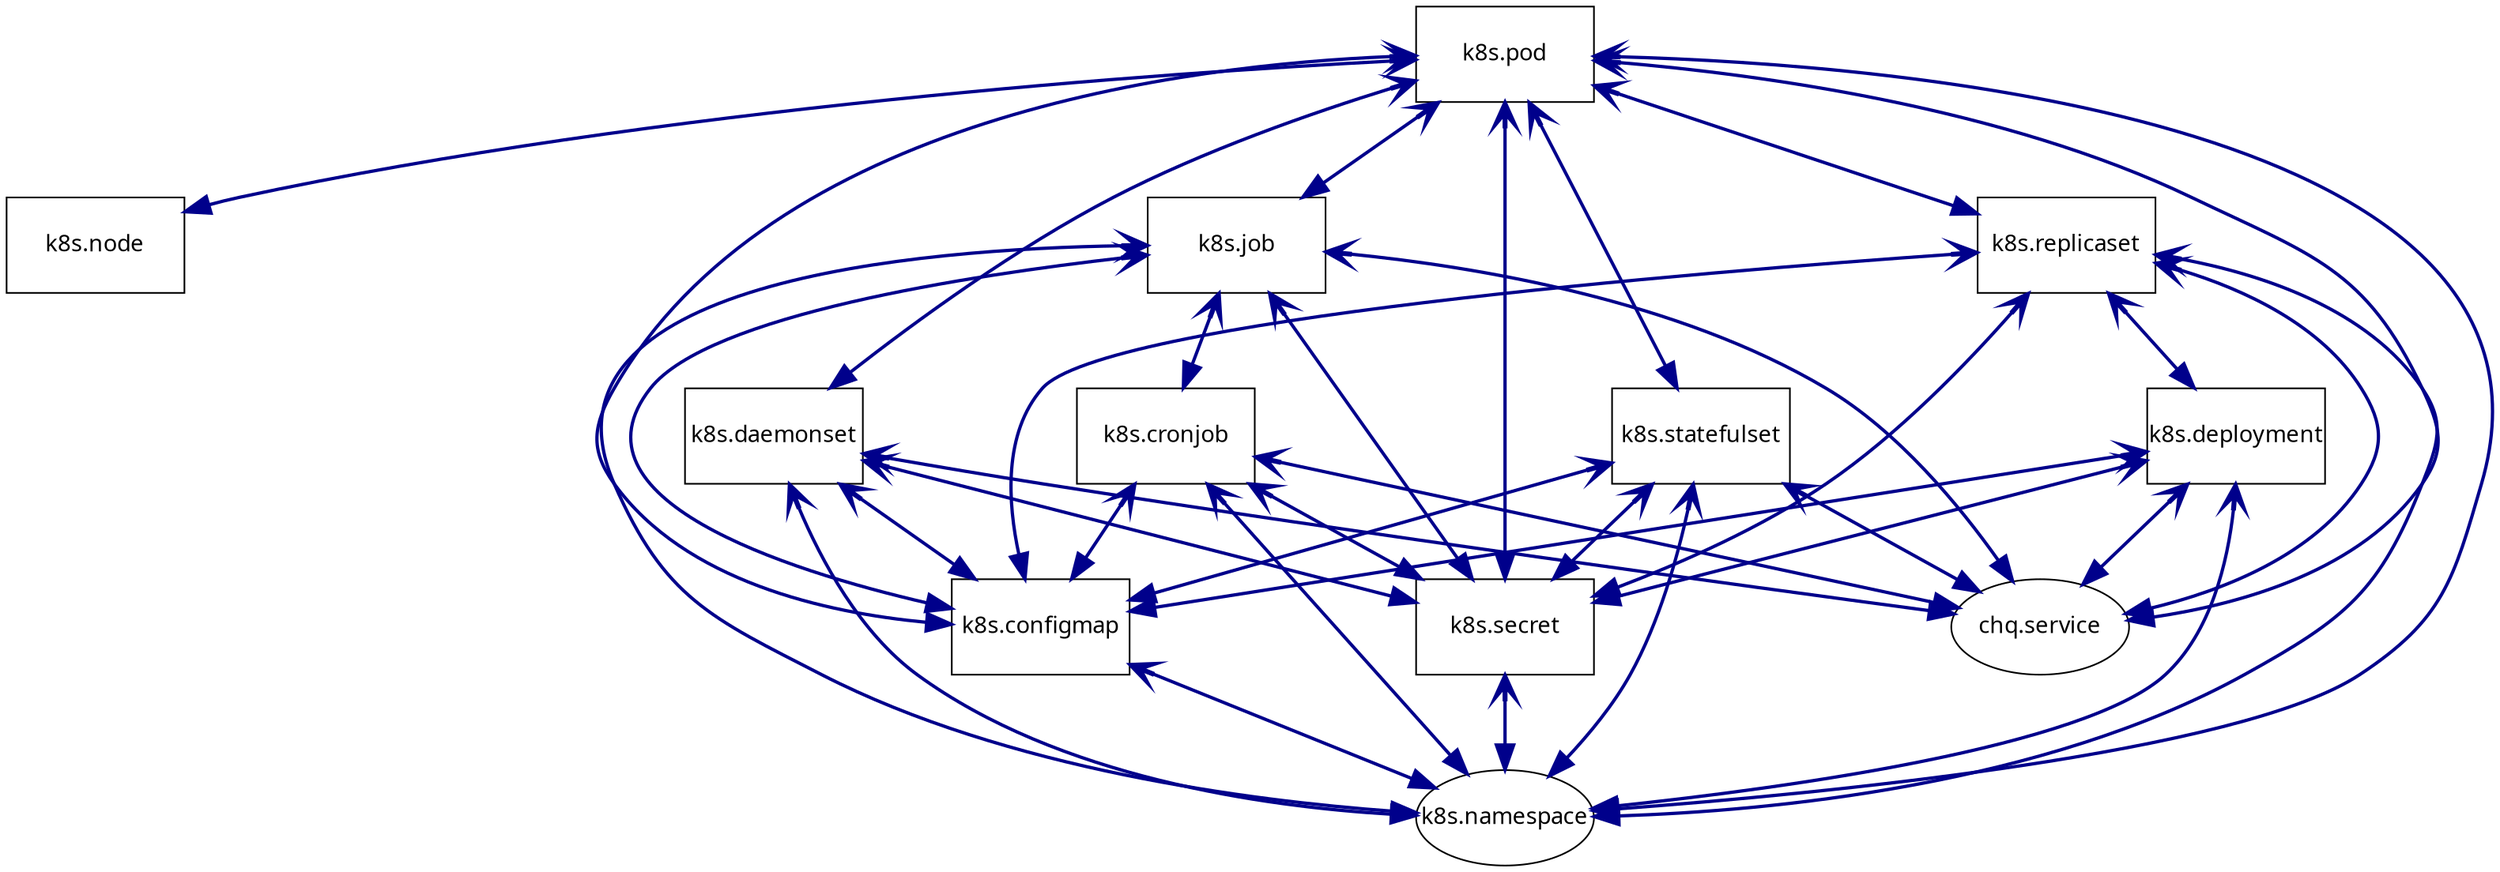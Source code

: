digraph G {
  overlap=false;
  fontname="sans-serif";
  nodesep=0.6;
  ranksep=0.8;
  node [fontname="sans-serif", width=1.5, height=0.8, fixedsize=true];
  edge [fontname="sans-serif", penwidth=2, arrowsize=1.5];

  "k8s.node" [shape=rectangle];
  "k8s.pod" [shape=rectangle];
  "k8s.deployment" [shape=rectangle];
  "k8s.daemonset" [shape=rectangle];
  "k8s.job" [shape=rectangle];
  "k8s.cronjob" [shape=rectangle];
  "k8s.configmap" [shape=rectangle];
  "k8s.namespace" [shape=ellipse];
  "chq.service" [shape=ellipse];
  "k8s.replicaset" [shape=rectangle];
  "k8s.statefulset" [shape=rectangle];
  "k8s.secret" [shape=rectangle];

  "k8s.daemonset" -> "chq.service" [label="", dir=both, arrowhead=normal, arrowtail=vee, color=darkblue, fontsize=10];
  "k8s.daemonset" -> "k8s.namespace" [label="", dir=both, arrowhead=normal, arrowtail=vee, color=darkblue, fontsize=10];
  "k8s.pod" -> "k8s.daemonset" [label="", dir=both, arrowhead=normal, arrowtail=vee, color=darkblue, fontsize=10];
  "k8s.deployment" -> "k8s.configmap" [label="", dir=both, arrowhead=normal, arrowtail=vee, color=darkblue, fontsize=10];
  "k8s.deployment" -> "chq.service" [label="", dir=both, arrowhead=normal, arrowtail=vee, color=darkblue, fontsize=10];
  "k8s.daemonset" -> "k8s.secret" [label="", dir=both, arrowhead=normal, arrowtail=vee, color=darkblue, fontsize=10];
  "k8s.pod" -> "k8s.node" [label="", dir=both, arrowhead=normal, arrowtail=vee, color=darkblue, fontsize=10];
  "k8s.replicaset" -> "k8s.deployment" [label="", dir=both, arrowhead=normal, arrowtail=vee, color=darkblue, fontsize=10];
  "k8s.statefulset" -> "chq.service" [label="", dir=both, arrowhead=normal, arrowtail=vee, color=darkblue, fontsize=10];
  "k8s.pod" -> "k8s.replicaset" [label="", dir=both, arrowhead=normal, arrowtail=vee, color=darkblue, fontsize=10];
  "k8s.replicaset" -> "k8s.configmap" [label="", dir=both, arrowhead=normal, arrowtail=vee, color=darkblue, fontsize=10];
  "k8s.deployment" -> "k8s.namespace" [label="", dir=both, arrowhead=normal, arrowtail=vee, color=darkblue, fontsize=10];
  "k8s.job" -> "k8s.namespace" [label="", dir=both, arrowhead=normal, arrowtail=vee, color=darkblue, fontsize=10];
  "k8s.cronjob" -> "k8s.configmap" [label="", dir=both, arrowhead=normal, arrowtail=vee, color=darkblue, fontsize=10];
  "k8s.cronjob" -> "chq.service" [label="", dir=both, arrowhead=normal, arrowtail=vee, color=darkblue, fontsize=10];
  "k8s.replicaset" -> "chq.service" [label="", dir=both, arrowhead=normal, arrowtail=vee, color=darkblue, fontsize=10];
  "k8s.replicaset" -> "k8s.namespace" [label="", dir=both, arrowhead=normal, arrowtail=vee, color=darkblue, fontsize=10];
  "k8s.statefulset" -> "k8s.namespace" [label="", dir=both, arrowhead=normal, arrowtail=vee, color=darkblue, fontsize=10];
  "k8s.daemonset" -> "k8s.configmap" [label="", dir=both, arrowhead=normal, arrowtail=vee, color=darkblue, fontsize=10];
  "k8s.pod" -> "chq.service" [label="", dir=both, arrowhead=normal, arrowtail=vee, color=darkblue, fontsize=10];
  "k8s.pod" -> "k8s.namespace" [label="", dir=both, arrowhead=normal, arrowtail=vee, color=darkblue, fontsize=10];
  "k8s.replicaset" -> "k8s.secret" [label="", dir=both, arrowhead=normal, arrowtail=vee, color=darkblue, fontsize=10];
  "k8s.statefulset" -> "k8s.configmap" [label="", dir=both, arrowhead=normal, arrowtail=vee, color=darkblue, fontsize=10];
  "k8s.configmap" -> "k8s.namespace" [label="", dir=both, arrowhead=normal, arrowtail=vee, color=darkblue, fontsize=10];
  "k8s.pod" -> "k8s.statefulset" [label="", dir=both, arrowhead=normal, arrowtail=vee, color=darkblue, fontsize=10];
  "k8s.deployment" -> "k8s.secret" [label="", dir=both, arrowhead=normal, arrowtail=vee, color=darkblue, fontsize=10];
  "k8s.job" -> "k8s.configmap" [label="", dir=both, arrowhead=normal, arrowtail=vee, color=darkblue, fontsize=10];
  "k8s.secret" -> "k8s.namespace" [label="", dir=both, arrowhead=normal, arrowtail=vee, color=darkblue, fontsize=10];
  "k8s.pod" -> "k8s.job" [label="", dir=both, arrowhead=normal, arrowtail=vee, color=darkblue, fontsize=10];
  "k8s.statefulset" -> "k8s.secret" [label="", dir=both, arrowhead=normal, arrowtail=vee, color=darkblue, fontsize=10];
  "k8s.job" -> "k8s.cronjob" [label="", dir=both, arrowhead=normal, arrowtail=vee, color=darkblue, fontsize=10];
  "k8s.job" -> "k8s.secret" [label="", dir=both, arrowhead=normal, arrowtail=vee, color=darkblue, fontsize=10];
  "k8s.cronjob" -> "k8s.namespace" [label="", dir=both, arrowhead=normal, arrowtail=vee, color=darkblue, fontsize=10];
  "k8s.pod" -> "k8s.configmap" [label="", dir=both, arrowhead=normal, arrowtail=vee, color=darkblue, fontsize=10];
  "k8s.pod" -> "k8s.secret" [label="", dir=both, arrowhead=normal, arrowtail=vee, color=darkblue, fontsize=10];
  "k8s.job" -> "chq.service" [label="", dir=both, arrowhead=normal, arrowtail=vee, color=darkblue, fontsize=10];
  "k8s.cronjob" -> "k8s.secret" [label="", dir=both, arrowhead=normal, arrowtail=vee, color=darkblue, fontsize=10];
}
